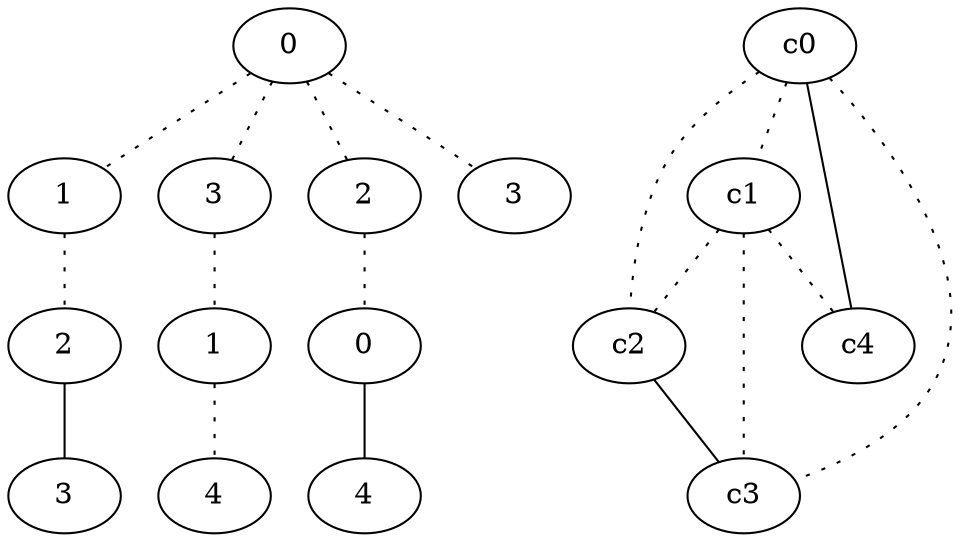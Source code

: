 graph {
a0[label=0];
a1[label=1];
a2[label=2];
a3[label=3];
a4[label=3];
a5[label=1];
a6[label=4];
a7[label=2];
a8[label=0];
a9[label=4];
a10[label=3];
a0 -- a1 [style=dotted];
a0 -- a4 [style=dotted];
a0 -- a7 [style=dotted];
a0 -- a10 [style=dotted];
a1 -- a2 [style=dotted];
a2 -- a3;
a4 -- a5 [style=dotted];
a5 -- a6 [style=dotted];
a7 -- a8 [style=dotted];
a8 -- a9;
c0 -- c1 [style=dotted];
c0 -- c2 [style=dotted];
c0 -- c3 [style=dotted];
c0 -- c4;
c1 -- c2 [style=dotted];
c1 -- c3 [style=dotted];
c1 -- c4 [style=dotted];
c2 -- c3;
}
